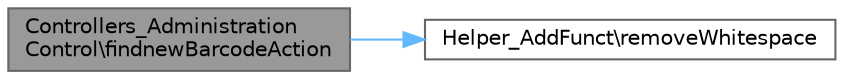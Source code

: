 digraph "Controllers_AdministrationControl\findnewBarcodeAction"
{
 // LATEX_PDF_SIZE
  bgcolor="transparent";
  edge [fontname=Helvetica,fontsize=10,labelfontname=Helvetica,labelfontsize=10];
  node [fontname=Helvetica,fontsize=10,shape=box,height=0.2,width=0.4];
  rankdir="LR";
  Node1 [id="Node000001",label="Controllers_Administration\lControl\\findnewBarcodeAction",height=0.2,width=0.4,color="gray40", fillcolor="grey60", style="filled", fontcolor="black",tooltip="Finds new barcodes based on input string."];
  Node1 -> Node2 [id="edge1_Node000001_Node000002",color="steelblue1",style="solid",tooltip=" "];
  Node2 [id="Node000002",label="Helper_AddFunct\\removeWhitespace",height=0.2,width=0.4,color="grey40", fillcolor="white", style="filled",URL="$class_helper___add_funct.html#a3d5466d42c3b6b6f7e34abed9fe6f416",tooltip="Removes all whitespace from a string."];
}
